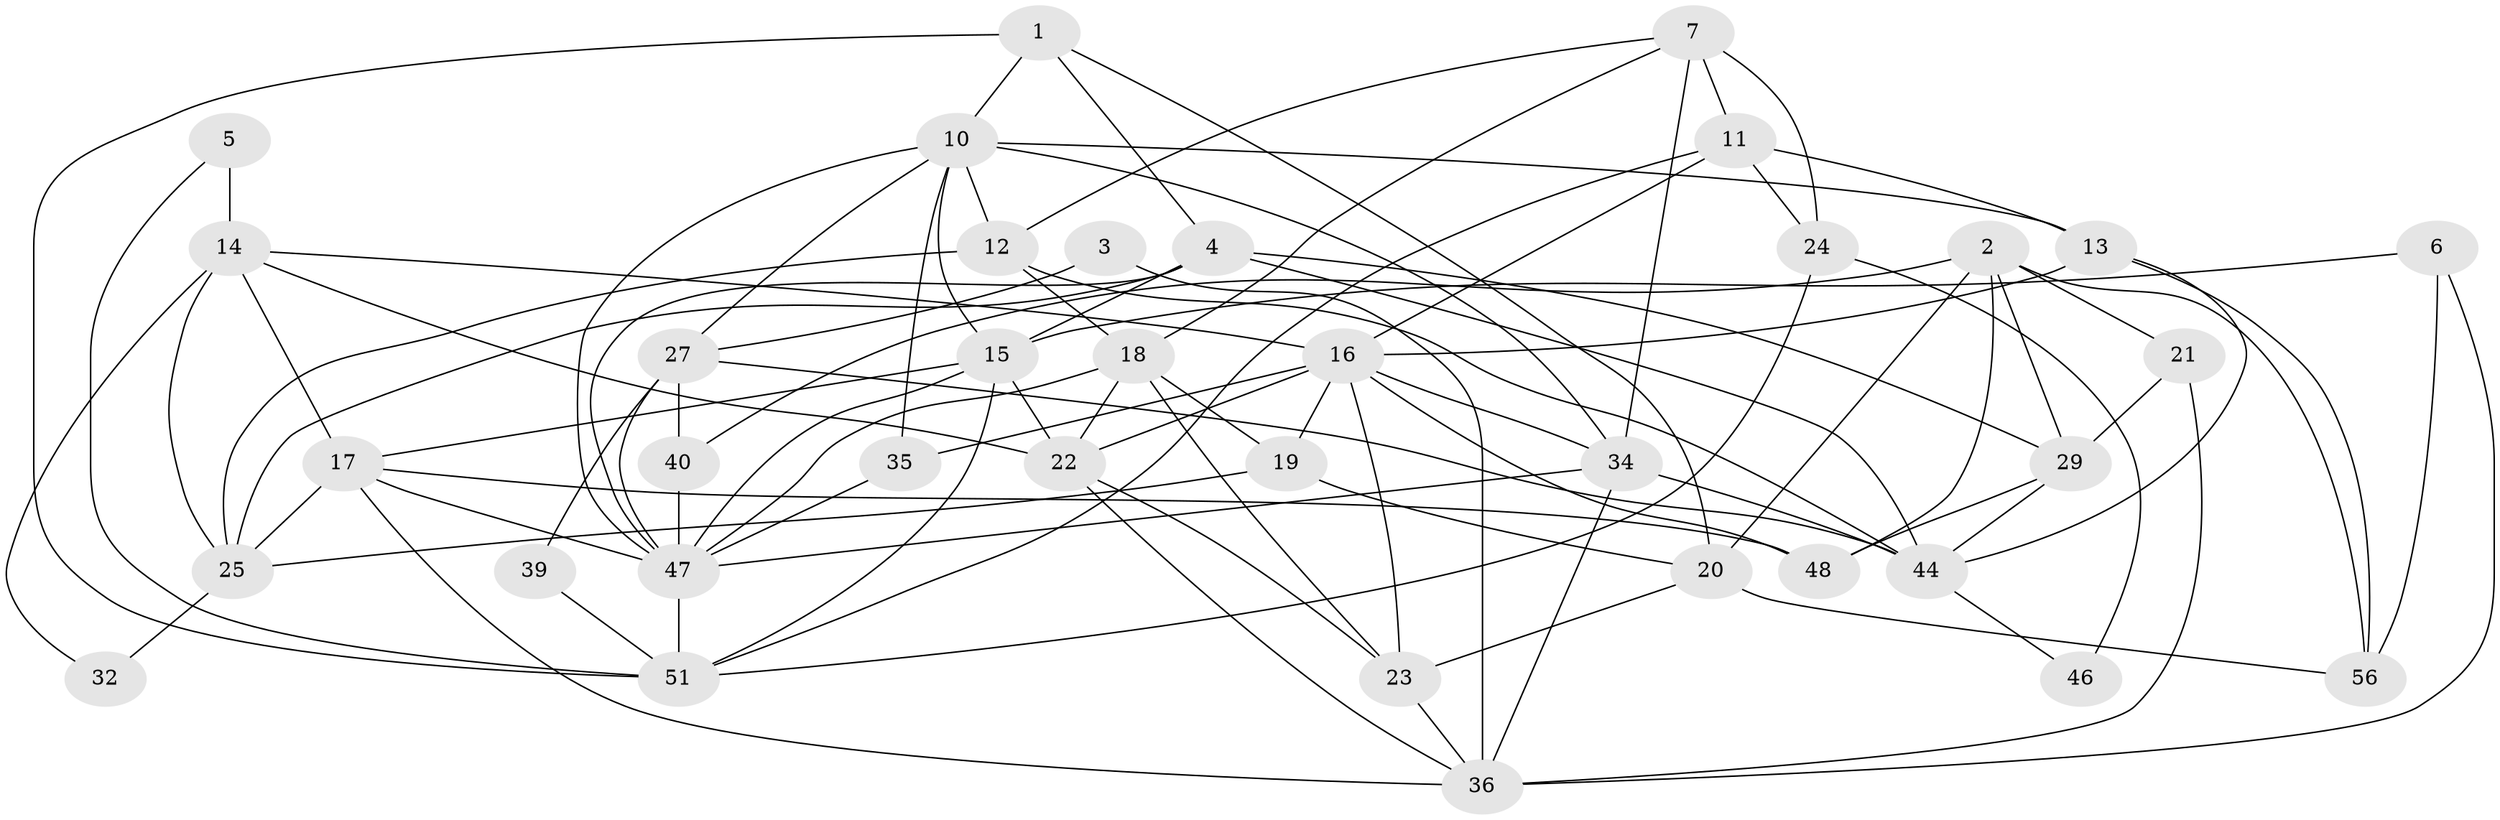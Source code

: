// Generated by graph-tools (version 1.1) at 2025/52/02/27/25 19:52:01]
// undirected, 37 vertices, 93 edges
graph export_dot {
graph [start="1"]
  node [color=gray90,style=filled];
  1;
  2 [super="+26"];
  3;
  4 [super="+8"];
  5;
  6 [super="+30"];
  7 [super="+9"];
  10 [super="+58"];
  11 [super="+42"];
  12 [super="+33"];
  13;
  14 [super="+45"];
  15 [super="+28"];
  16 [super="+41"];
  17 [super="+31"];
  18 [super="+38"];
  19;
  20 [super="+49"];
  21;
  22;
  23 [super="+57"];
  24 [super="+59"];
  25 [super="+52"];
  27 [super="+37"];
  29 [super="+43"];
  32;
  34 [super="+53"];
  35;
  36 [super="+60"];
  39;
  40;
  44 [super="+50"];
  46;
  47 [super="+54"];
  48;
  51 [super="+55"];
  56;
  1 -- 10;
  1 -- 4;
  1 -- 51;
  1 -- 20;
  2 -- 29;
  2 -- 21;
  2 -- 56;
  2 -- 40;
  2 -- 48;
  2 -- 20;
  3 -- 36;
  3 -- 27;
  4 -- 25;
  4 -- 29 [weight=2];
  4 -- 47;
  4 -- 44;
  4 -- 15;
  5 -- 14 [weight=2];
  5 -- 51;
  6 -- 56;
  6 -- 36;
  6 -- 15;
  7 -- 12;
  7 -- 24 [weight=2];
  7 -- 18;
  7 -- 11;
  7 -- 34;
  10 -- 35;
  10 -- 15;
  10 -- 34;
  10 -- 13;
  10 -- 47;
  10 -- 27;
  10 -- 12;
  11 -- 13;
  11 -- 16;
  11 -- 51;
  11 -- 24;
  12 -- 18;
  12 -- 44;
  12 -- 25;
  13 -- 16;
  13 -- 44;
  13 -- 56;
  14 -- 16;
  14 -- 32;
  14 -- 22;
  14 -- 25;
  14 -- 17;
  15 -- 47;
  15 -- 17;
  15 -- 51;
  15 -- 22;
  16 -- 19;
  16 -- 48;
  16 -- 34;
  16 -- 35;
  16 -- 22;
  16 -- 23;
  17 -- 48;
  17 -- 47;
  17 -- 36;
  17 -- 25;
  18 -- 22;
  18 -- 19;
  18 -- 47;
  18 -- 23;
  19 -- 25;
  19 -- 20;
  20 -- 56;
  20 -- 23;
  21 -- 29;
  21 -- 36;
  22 -- 36;
  22 -- 23;
  23 -- 36;
  24 -- 51;
  24 -- 46;
  25 -- 32;
  27 -- 40 [weight=2];
  27 -- 47;
  27 -- 44;
  27 -- 39;
  29 -- 48;
  29 -- 44;
  34 -- 47;
  34 -- 44;
  34 -- 36;
  35 -- 47;
  39 -- 51;
  40 -- 47;
  44 -- 46;
  47 -- 51;
}
